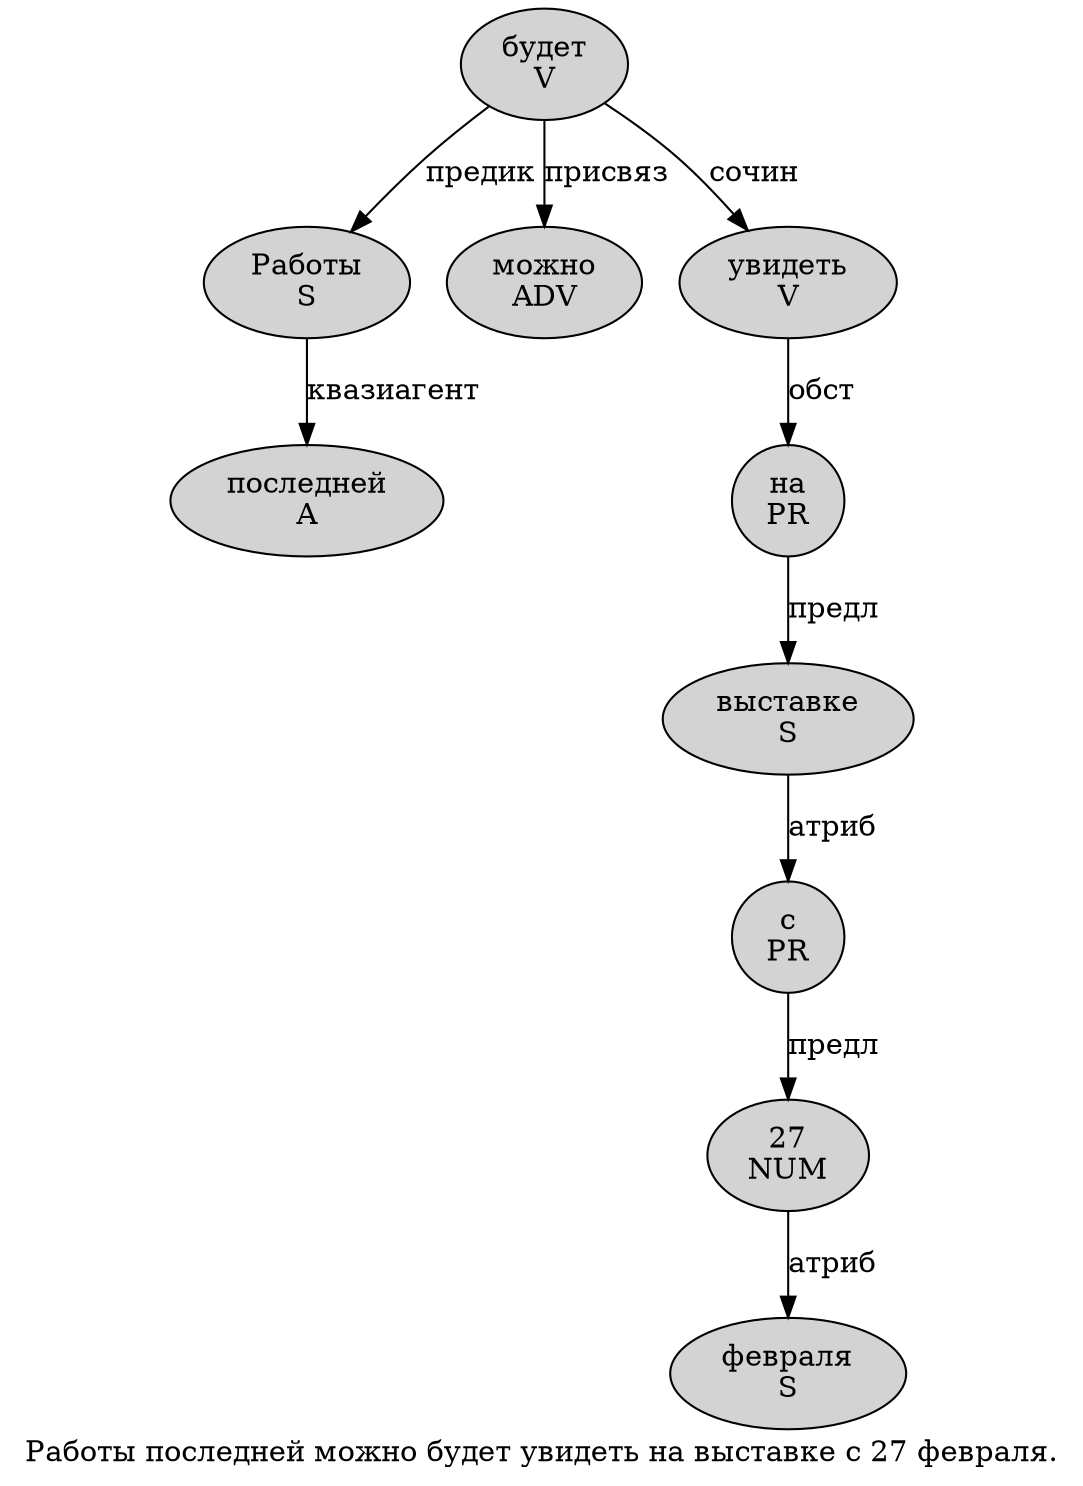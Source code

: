 digraph SENTENCE_830 {
	graph [label="Работы последней можно будет увидеть на выставке с 27 февраля."]
	node [style=filled]
		0 [label="Работы
S" color="" fillcolor=lightgray penwidth=1 shape=ellipse]
		1 [label="последней
A" color="" fillcolor=lightgray penwidth=1 shape=ellipse]
		2 [label="можно
ADV" color="" fillcolor=lightgray penwidth=1 shape=ellipse]
		3 [label="будет
V" color="" fillcolor=lightgray penwidth=1 shape=ellipse]
		4 [label="увидеть
V" color="" fillcolor=lightgray penwidth=1 shape=ellipse]
		5 [label="на
PR" color="" fillcolor=lightgray penwidth=1 shape=ellipse]
		6 [label="выставке
S" color="" fillcolor=lightgray penwidth=1 shape=ellipse]
		7 [label="с
PR" color="" fillcolor=lightgray penwidth=1 shape=ellipse]
		8 [label="27
NUM" color="" fillcolor=lightgray penwidth=1 shape=ellipse]
		9 [label="февраля
S" color="" fillcolor=lightgray penwidth=1 shape=ellipse]
			8 -> 9 [label="атриб"]
			6 -> 7 [label="атриб"]
			0 -> 1 [label="квазиагент"]
			3 -> 0 [label="предик"]
			3 -> 2 [label="присвяз"]
			3 -> 4 [label="сочин"]
			5 -> 6 [label="предл"]
			7 -> 8 [label="предл"]
			4 -> 5 [label="обст"]
}